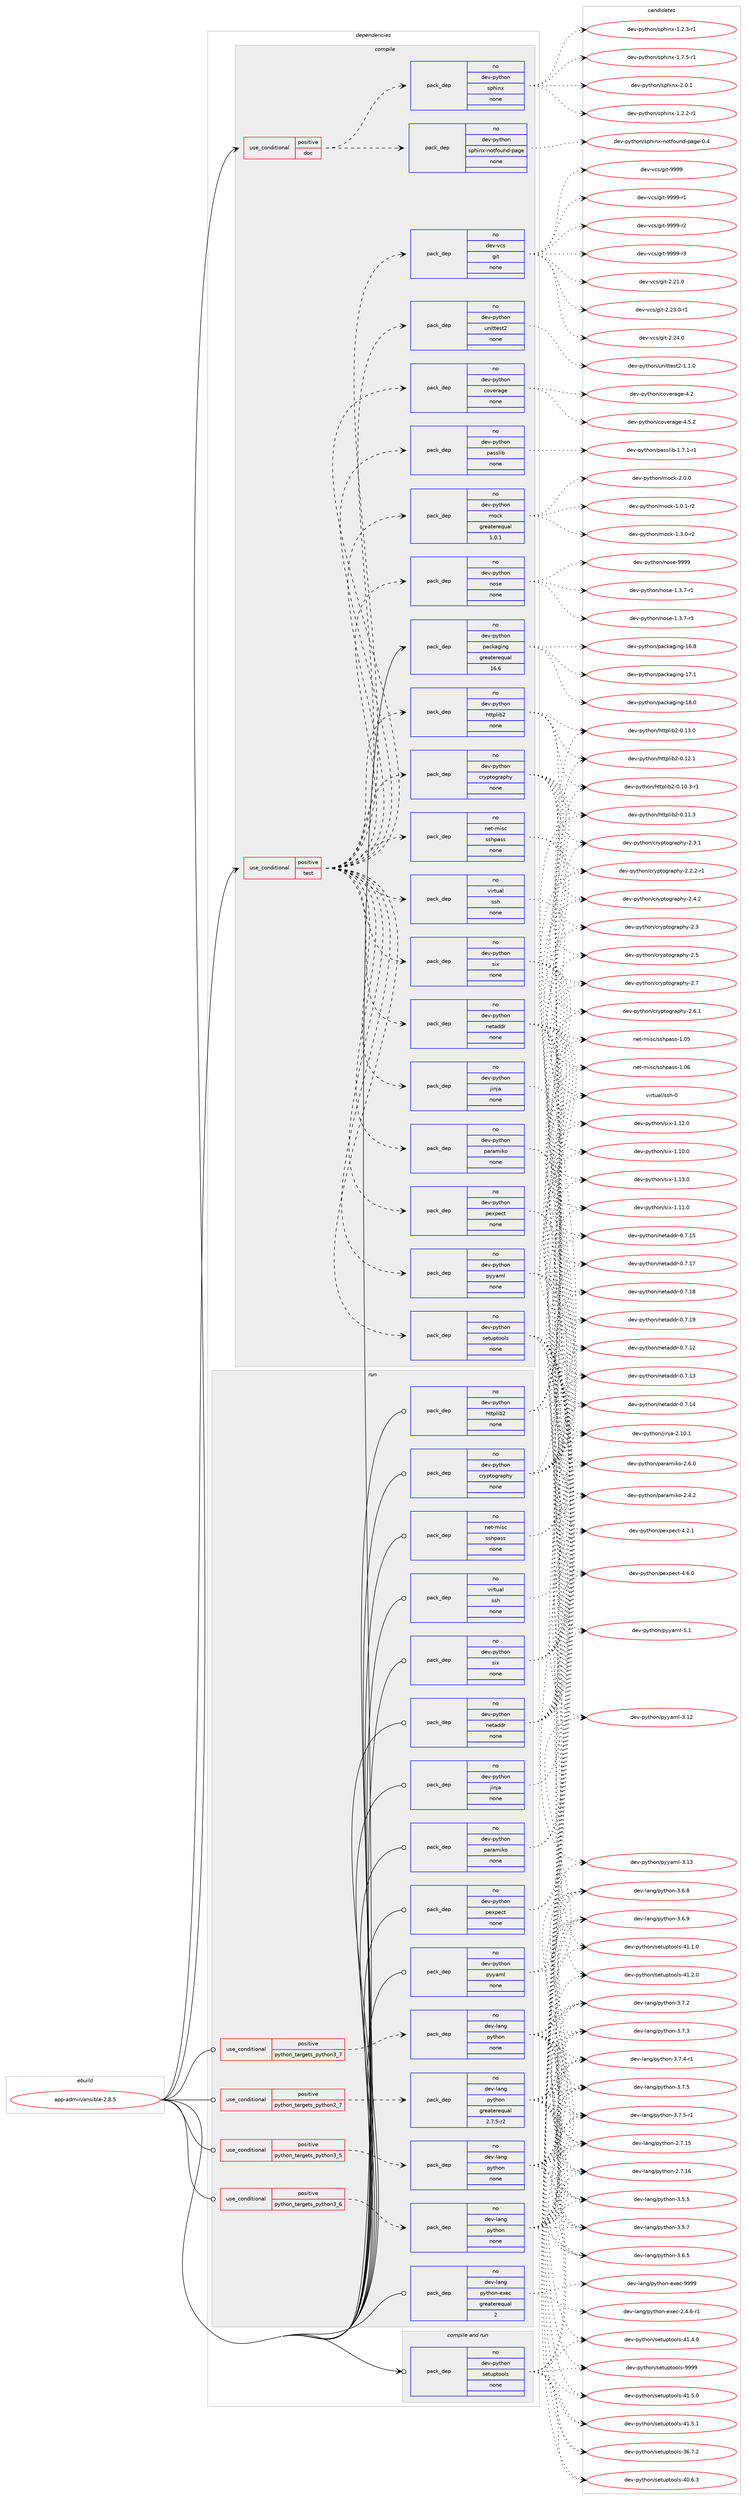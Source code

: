 digraph prolog {

# *************
# Graph options
# *************

newrank=true;
concentrate=true;
compound=true;
graph [rankdir=LR,fontname=Helvetica,fontsize=10,ranksep=1.5];#, ranksep=2.5, nodesep=0.2];
edge  [arrowhead=vee];
node  [fontname=Helvetica,fontsize=10];

# **********
# The ebuild
# **********

subgraph cluster_leftcol {
color=gray;
rank=same;
label=<<i>ebuild</i>>;
id [label="app-admin/ansible-2.8.5", color=red, width=4, href="../app-admin/ansible-2.8.5.svg"];
}

# ****************
# The dependencies
# ****************

subgraph cluster_midcol {
color=gray;
label=<<i>dependencies</i>>;
subgraph cluster_compile {
fillcolor="#eeeeee";
style=filled;
label=<<i>compile</i>>;
subgraph cond110663 {
dependency465294 [label=<<TABLE BORDER="0" CELLBORDER="1" CELLSPACING="0" CELLPADDING="4"><TR><TD ROWSPAN="3" CELLPADDING="10">use_conditional</TD></TR><TR><TD>positive</TD></TR><TR><TD>doc</TD></TR></TABLE>>, shape=none, color=red];
subgraph pack346173 {
dependency465295 [label=<<TABLE BORDER="0" CELLBORDER="1" CELLSPACING="0" CELLPADDING="4" WIDTH="220"><TR><TD ROWSPAN="6" CELLPADDING="30">pack_dep</TD></TR><TR><TD WIDTH="110">no</TD></TR><TR><TD>dev-python</TD></TR><TR><TD>sphinx</TD></TR><TR><TD>none</TD></TR><TR><TD></TD></TR></TABLE>>, shape=none, color=blue];
}
dependency465294:e -> dependency465295:w [weight=20,style="dashed",arrowhead="vee"];
subgraph pack346174 {
dependency465296 [label=<<TABLE BORDER="0" CELLBORDER="1" CELLSPACING="0" CELLPADDING="4" WIDTH="220"><TR><TD ROWSPAN="6" CELLPADDING="30">pack_dep</TD></TR><TR><TD WIDTH="110">no</TD></TR><TR><TD>dev-python</TD></TR><TR><TD>sphinx-notfound-page</TD></TR><TR><TD>none</TD></TR><TR><TD></TD></TR></TABLE>>, shape=none, color=blue];
}
dependency465294:e -> dependency465296:w [weight=20,style="dashed",arrowhead="vee"];
}
id:e -> dependency465294:w [weight=20,style="solid",arrowhead="vee"];
subgraph cond110664 {
dependency465297 [label=<<TABLE BORDER="0" CELLBORDER="1" CELLSPACING="0" CELLPADDING="4"><TR><TD ROWSPAN="3" CELLPADDING="10">use_conditional</TD></TR><TR><TD>positive</TD></TR><TR><TD>test</TD></TR></TABLE>>, shape=none, color=red];
subgraph pack346175 {
dependency465298 [label=<<TABLE BORDER="0" CELLBORDER="1" CELLSPACING="0" CELLPADDING="4" WIDTH="220"><TR><TD ROWSPAN="6" CELLPADDING="30">pack_dep</TD></TR><TR><TD WIDTH="110">no</TD></TR><TR><TD>dev-python</TD></TR><TR><TD>paramiko</TD></TR><TR><TD>none</TD></TR><TR><TD></TD></TR></TABLE>>, shape=none, color=blue];
}
dependency465297:e -> dependency465298:w [weight=20,style="dashed",arrowhead="vee"];
subgraph pack346176 {
dependency465299 [label=<<TABLE BORDER="0" CELLBORDER="1" CELLSPACING="0" CELLPADDING="4" WIDTH="220"><TR><TD ROWSPAN="6" CELLPADDING="30">pack_dep</TD></TR><TR><TD WIDTH="110">no</TD></TR><TR><TD>dev-python</TD></TR><TR><TD>jinja</TD></TR><TR><TD>none</TD></TR><TR><TD></TD></TR></TABLE>>, shape=none, color=blue];
}
dependency465297:e -> dependency465299:w [weight=20,style="dashed",arrowhead="vee"];
subgraph pack346177 {
dependency465300 [label=<<TABLE BORDER="0" CELLBORDER="1" CELLSPACING="0" CELLPADDING="4" WIDTH="220"><TR><TD ROWSPAN="6" CELLPADDING="30">pack_dep</TD></TR><TR><TD WIDTH="110">no</TD></TR><TR><TD>dev-python</TD></TR><TR><TD>pyyaml</TD></TR><TR><TD>none</TD></TR><TR><TD></TD></TR></TABLE>>, shape=none, color=blue];
}
dependency465297:e -> dependency465300:w [weight=20,style="dashed",arrowhead="vee"];
subgraph pack346178 {
dependency465301 [label=<<TABLE BORDER="0" CELLBORDER="1" CELLSPACING="0" CELLPADDING="4" WIDTH="220"><TR><TD ROWSPAN="6" CELLPADDING="30">pack_dep</TD></TR><TR><TD WIDTH="110">no</TD></TR><TR><TD>dev-python</TD></TR><TR><TD>setuptools</TD></TR><TR><TD>none</TD></TR><TR><TD></TD></TR></TABLE>>, shape=none, color=blue];
}
dependency465297:e -> dependency465301:w [weight=20,style="dashed",arrowhead="vee"];
subgraph pack346179 {
dependency465302 [label=<<TABLE BORDER="0" CELLBORDER="1" CELLSPACING="0" CELLPADDING="4" WIDTH="220"><TR><TD ROWSPAN="6" CELLPADDING="30">pack_dep</TD></TR><TR><TD WIDTH="110">no</TD></TR><TR><TD>dev-python</TD></TR><TR><TD>cryptography</TD></TR><TR><TD>none</TD></TR><TR><TD></TD></TR></TABLE>>, shape=none, color=blue];
}
dependency465297:e -> dependency465302:w [weight=20,style="dashed",arrowhead="vee"];
subgraph pack346180 {
dependency465303 [label=<<TABLE BORDER="0" CELLBORDER="1" CELLSPACING="0" CELLPADDING="4" WIDTH="220"><TR><TD ROWSPAN="6" CELLPADDING="30">pack_dep</TD></TR><TR><TD WIDTH="110">no</TD></TR><TR><TD>dev-python</TD></TR><TR><TD>httplib2</TD></TR><TR><TD>none</TD></TR><TR><TD></TD></TR></TABLE>>, shape=none, color=blue];
}
dependency465297:e -> dependency465303:w [weight=20,style="dashed",arrowhead="vee"];
subgraph pack346181 {
dependency465304 [label=<<TABLE BORDER="0" CELLBORDER="1" CELLSPACING="0" CELLPADDING="4" WIDTH="220"><TR><TD ROWSPAN="6" CELLPADDING="30">pack_dep</TD></TR><TR><TD WIDTH="110">no</TD></TR><TR><TD>dev-python</TD></TR><TR><TD>six</TD></TR><TR><TD>none</TD></TR><TR><TD></TD></TR></TABLE>>, shape=none, color=blue];
}
dependency465297:e -> dependency465304:w [weight=20,style="dashed",arrowhead="vee"];
subgraph pack346182 {
dependency465305 [label=<<TABLE BORDER="0" CELLBORDER="1" CELLSPACING="0" CELLPADDING="4" WIDTH="220"><TR><TD ROWSPAN="6" CELLPADDING="30">pack_dep</TD></TR><TR><TD WIDTH="110">no</TD></TR><TR><TD>dev-python</TD></TR><TR><TD>netaddr</TD></TR><TR><TD>none</TD></TR><TR><TD></TD></TR></TABLE>>, shape=none, color=blue];
}
dependency465297:e -> dependency465305:w [weight=20,style="dashed",arrowhead="vee"];
subgraph pack346183 {
dependency465306 [label=<<TABLE BORDER="0" CELLBORDER="1" CELLSPACING="0" CELLPADDING="4" WIDTH="220"><TR><TD ROWSPAN="6" CELLPADDING="30">pack_dep</TD></TR><TR><TD WIDTH="110">no</TD></TR><TR><TD>dev-python</TD></TR><TR><TD>pexpect</TD></TR><TR><TD>none</TD></TR><TR><TD></TD></TR></TABLE>>, shape=none, color=blue];
}
dependency465297:e -> dependency465306:w [weight=20,style="dashed",arrowhead="vee"];
subgraph pack346184 {
dependency465307 [label=<<TABLE BORDER="0" CELLBORDER="1" CELLSPACING="0" CELLPADDING="4" WIDTH="220"><TR><TD ROWSPAN="6" CELLPADDING="30">pack_dep</TD></TR><TR><TD WIDTH="110">no</TD></TR><TR><TD>net-misc</TD></TR><TR><TD>sshpass</TD></TR><TR><TD>none</TD></TR><TR><TD></TD></TR></TABLE>>, shape=none, color=blue];
}
dependency465297:e -> dependency465307:w [weight=20,style="dashed",arrowhead="vee"];
subgraph pack346185 {
dependency465308 [label=<<TABLE BORDER="0" CELLBORDER="1" CELLSPACING="0" CELLPADDING="4" WIDTH="220"><TR><TD ROWSPAN="6" CELLPADDING="30">pack_dep</TD></TR><TR><TD WIDTH="110">no</TD></TR><TR><TD>virtual</TD></TR><TR><TD>ssh</TD></TR><TR><TD>none</TD></TR><TR><TD></TD></TR></TABLE>>, shape=none, color=blue];
}
dependency465297:e -> dependency465308:w [weight=20,style="dashed",arrowhead="vee"];
subgraph pack346186 {
dependency465309 [label=<<TABLE BORDER="0" CELLBORDER="1" CELLSPACING="0" CELLPADDING="4" WIDTH="220"><TR><TD ROWSPAN="6" CELLPADDING="30">pack_dep</TD></TR><TR><TD WIDTH="110">no</TD></TR><TR><TD>dev-python</TD></TR><TR><TD>nose</TD></TR><TR><TD>none</TD></TR><TR><TD></TD></TR></TABLE>>, shape=none, color=blue];
}
dependency465297:e -> dependency465309:w [weight=20,style="dashed",arrowhead="vee"];
subgraph pack346187 {
dependency465310 [label=<<TABLE BORDER="0" CELLBORDER="1" CELLSPACING="0" CELLPADDING="4" WIDTH="220"><TR><TD ROWSPAN="6" CELLPADDING="30">pack_dep</TD></TR><TR><TD WIDTH="110">no</TD></TR><TR><TD>dev-python</TD></TR><TR><TD>mock</TD></TR><TR><TD>greaterequal</TD></TR><TR><TD>1.0.1</TD></TR></TABLE>>, shape=none, color=blue];
}
dependency465297:e -> dependency465310:w [weight=20,style="dashed",arrowhead="vee"];
subgraph pack346188 {
dependency465311 [label=<<TABLE BORDER="0" CELLBORDER="1" CELLSPACING="0" CELLPADDING="4" WIDTH="220"><TR><TD ROWSPAN="6" CELLPADDING="30">pack_dep</TD></TR><TR><TD WIDTH="110">no</TD></TR><TR><TD>dev-python</TD></TR><TR><TD>passlib</TD></TR><TR><TD>none</TD></TR><TR><TD></TD></TR></TABLE>>, shape=none, color=blue];
}
dependency465297:e -> dependency465311:w [weight=20,style="dashed",arrowhead="vee"];
subgraph pack346189 {
dependency465312 [label=<<TABLE BORDER="0" CELLBORDER="1" CELLSPACING="0" CELLPADDING="4" WIDTH="220"><TR><TD ROWSPAN="6" CELLPADDING="30">pack_dep</TD></TR><TR><TD WIDTH="110">no</TD></TR><TR><TD>dev-python</TD></TR><TR><TD>coverage</TD></TR><TR><TD>none</TD></TR><TR><TD></TD></TR></TABLE>>, shape=none, color=blue];
}
dependency465297:e -> dependency465312:w [weight=20,style="dashed",arrowhead="vee"];
subgraph pack346190 {
dependency465313 [label=<<TABLE BORDER="0" CELLBORDER="1" CELLSPACING="0" CELLPADDING="4" WIDTH="220"><TR><TD ROWSPAN="6" CELLPADDING="30">pack_dep</TD></TR><TR><TD WIDTH="110">no</TD></TR><TR><TD>dev-python</TD></TR><TR><TD>unittest2</TD></TR><TR><TD>none</TD></TR><TR><TD></TD></TR></TABLE>>, shape=none, color=blue];
}
dependency465297:e -> dependency465313:w [weight=20,style="dashed",arrowhead="vee"];
subgraph pack346191 {
dependency465314 [label=<<TABLE BORDER="0" CELLBORDER="1" CELLSPACING="0" CELLPADDING="4" WIDTH="220"><TR><TD ROWSPAN="6" CELLPADDING="30">pack_dep</TD></TR><TR><TD WIDTH="110">no</TD></TR><TR><TD>dev-vcs</TD></TR><TR><TD>git</TD></TR><TR><TD>none</TD></TR><TR><TD></TD></TR></TABLE>>, shape=none, color=blue];
}
dependency465297:e -> dependency465314:w [weight=20,style="dashed",arrowhead="vee"];
}
id:e -> dependency465297:w [weight=20,style="solid",arrowhead="vee"];
subgraph pack346192 {
dependency465315 [label=<<TABLE BORDER="0" CELLBORDER="1" CELLSPACING="0" CELLPADDING="4" WIDTH="220"><TR><TD ROWSPAN="6" CELLPADDING="30">pack_dep</TD></TR><TR><TD WIDTH="110">no</TD></TR><TR><TD>dev-python</TD></TR><TR><TD>packaging</TD></TR><TR><TD>greaterequal</TD></TR><TR><TD>16.6</TD></TR></TABLE>>, shape=none, color=blue];
}
id:e -> dependency465315:w [weight=20,style="solid",arrowhead="vee"];
}
subgraph cluster_compileandrun {
fillcolor="#eeeeee";
style=filled;
label=<<i>compile and run</i>>;
subgraph pack346193 {
dependency465316 [label=<<TABLE BORDER="0" CELLBORDER="1" CELLSPACING="0" CELLPADDING="4" WIDTH="220"><TR><TD ROWSPAN="6" CELLPADDING="30">pack_dep</TD></TR><TR><TD WIDTH="110">no</TD></TR><TR><TD>dev-python</TD></TR><TR><TD>setuptools</TD></TR><TR><TD>none</TD></TR><TR><TD></TD></TR></TABLE>>, shape=none, color=blue];
}
id:e -> dependency465316:w [weight=20,style="solid",arrowhead="odotvee"];
}
subgraph cluster_run {
fillcolor="#eeeeee";
style=filled;
label=<<i>run</i>>;
subgraph cond110665 {
dependency465317 [label=<<TABLE BORDER="0" CELLBORDER="1" CELLSPACING="0" CELLPADDING="4"><TR><TD ROWSPAN="3" CELLPADDING="10">use_conditional</TD></TR><TR><TD>positive</TD></TR><TR><TD>python_targets_python2_7</TD></TR></TABLE>>, shape=none, color=red];
subgraph pack346194 {
dependency465318 [label=<<TABLE BORDER="0" CELLBORDER="1" CELLSPACING="0" CELLPADDING="4" WIDTH="220"><TR><TD ROWSPAN="6" CELLPADDING="30">pack_dep</TD></TR><TR><TD WIDTH="110">no</TD></TR><TR><TD>dev-lang</TD></TR><TR><TD>python</TD></TR><TR><TD>greaterequal</TD></TR><TR><TD>2.7.5-r2</TD></TR></TABLE>>, shape=none, color=blue];
}
dependency465317:e -> dependency465318:w [weight=20,style="dashed",arrowhead="vee"];
}
id:e -> dependency465317:w [weight=20,style="solid",arrowhead="odot"];
subgraph cond110666 {
dependency465319 [label=<<TABLE BORDER="0" CELLBORDER="1" CELLSPACING="0" CELLPADDING="4"><TR><TD ROWSPAN="3" CELLPADDING="10">use_conditional</TD></TR><TR><TD>positive</TD></TR><TR><TD>python_targets_python3_5</TD></TR></TABLE>>, shape=none, color=red];
subgraph pack346195 {
dependency465320 [label=<<TABLE BORDER="0" CELLBORDER="1" CELLSPACING="0" CELLPADDING="4" WIDTH="220"><TR><TD ROWSPAN="6" CELLPADDING="30">pack_dep</TD></TR><TR><TD WIDTH="110">no</TD></TR><TR><TD>dev-lang</TD></TR><TR><TD>python</TD></TR><TR><TD>none</TD></TR><TR><TD></TD></TR></TABLE>>, shape=none, color=blue];
}
dependency465319:e -> dependency465320:w [weight=20,style="dashed",arrowhead="vee"];
}
id:e -> dependency465319:w [weight=20,style="solid",arrowhead="odot"];
subgraph cond110667 {
dependency465321 [label=<<TABLE BORDER="0" CELLBORDER="1" CELLSPACING="0" CELLPADDING="4"><TR><TD ROWSPAN="3" CELLPADDING="10">use_conditional</TD></TR><TR><TD>positive</TD></TR><TR><TD>python_targets_python3_6</TD></TR></TABLE>>, shape=none, color=red];
subgraph pack346196 {
dependency465322 [label=<<TABLE BORDER="0" CELLBORDER="1" CELLSPACING="0" CELLPADDING="4" WIDTH="220"><TR><TD ROWSPAN="6" CELLPADDING="30">pack_dep</TD></TR><TR><TD WIDTH="110">no</TD></TR><TR><TD>dev-lang</TD></TR><TR><TD>python</TD></TR><TR><TD>none</TD></TR><TR><TD></TD></TR></TABLE>>, shape=none, color=blue];
}
dependency465321:e -> dependency465322:w [weight=20,style="dashed",arrowhead="vee"];
}
id:e -> dependency465321:w [weight=20,style="solid",arrowhead="odot"];
subgraph cond110668 {
dependency465323 [label=<<TABLE BORDER="0" CELLBORDER="1" CELLSPACING="0" CELLPADDING="4"><TR><TD ROWSPAN="3" CELLPADDING="10">use_conditional</TD></TR><TR><TD>positive</TD></TR><TR><TD>python_targets_python3_7</TD></TR></TABLE>>, shape=none, color=red];
subgraph pack346197 {
dependency465324 [label=<<TABLE BORDER="0" CELLBORDER="1" CELLSPACING="0" CELLPADDING="4" WIDTH="220"><TR><TD ROWSPAN="6" CELLPADDING="30">pack_dep</TD></TR><TR><TD WIDTH="110">no</TD></TR><TR><TD>dev-lang</TD></TR><TR><TD>python</TD></TR><TR><TD>none</TD></TR><TR><TD></TD></TR></TABLE>>, shape=none, color=blue];
}
dependency465323:e -> dependency465324:w [weight=20,style="dashed",arrowhead="vee"];
}
id:e -> dependency465323:w [weight=20,style="solid",arrowhead="odot"];
subgraph pack346198 {
dependency465325 [label=<<TABLE BORDER="0" CELLBORDER="1" CELLSPACING="0" CELLPADDING="4" WIDTH="220"><TR><TD ROWSPAN="6" CELLPADDING="30">pack_dep</TD></TR><TR><TD WIDTH="110">no</TD></TR><TR><TD>dev-lang</TD></TR><TR><TD>python-exec</TD></TR><TR><TD>greaterequal</TD></TR><TR><TD>2</TD></TR></TABLE>>, shape=none, color=blue];
}
id:e -> dependency465325:w [weight=20,style="solid",arrowhead="odot"];
subgraph pack346199 {
dependency465326 [label=<<TABLE BORDER="0" CELLBORDER="1" CELLSPACING="0" CELLPADDING="4" WIDTH="220"><TR><TD ROWSPAN="6" CELLPADDING="30">pack_dep</TD></TR><TR><TD WIDTH="110">no</TD></TR><TR><TD>dev-python</TD></TR><TR><TD>cryptography</TD></TR><TR><TD>none</TD></TR><TR><TD></TD></TR></TABLE>>, shape=none, color=blue];
}
id:e -> dependency465326:w [weight=20,style="solid",arrowhead="odot"];
subgraph pack346200 {
dependency465327 [label=<<TABLE BORDER="0" CELLBORDER="1" CELLSPACING="0" CELLPADDING="4" WIDTH="220"><TR><TD ROWSPAN="6" CELLPADDING="30">pack_dep</TD></TR><TR><TD WIDTH="110">no</TD></TR><TR><TD>dev-python</TD></TR><TR><TD>httplib2</TD></TR><TR><TD>none</TD></TR><TR><TD></TD></TR></TABLE>>, shape=none, color=blue];
}
id:e -> dependency465327:w [weight=20,style="solid",arrowhead="odot"];
subgraph pack346201 {
dependency465328 [label=<<TABLE BORDER="0" CELLBORDER="1" CELLSPACING="0" CELLPADDING="4" WIDTH="220"><TR><TD ROWSPAN="6" CELLPADDING="30">pack_dep</TD></TR><TR><TD WIDTH="110">no</TD></TR><TR><TD>dev-python</TD></TR><TR><TD>jinja</TD></TR><TR><TD>none</TD></TR><TR><TD></TD></TR></TABLE>>, shape=none, color=blue];
}
id:e -> dependency465328:w [weight=20,style="solid",arrowhead="odot"];
subgraph pack346202 {
dependency465329 [label=<<TABLE BORDER="0" CELLBORDER="1" CELLSPACING="0" CELLPADDING="4" WIDTH="220"><TR><TD ROWSPAN="6" CELLPADDING="30">pack_dep</TD></TR><TR><TD WIDTH="110">no</TD></TR><TR><TD>dev-python</TD></TR><TR><TD>netaddr</TD></TR><TR><TD>none</TD></TR><TR><TD></TD></TR></TABLE>>, shape=none, color=blue];
}
id:e -> dependency465329:w [weight=20,style="solid",arrowhead="odot"];
subgraph pack346203 {
dependency465330 [label=<<TABLE BORDER="0" CELLBORDER="1" CELLSPACING="0" CELLPADDING="4" WIDTH="220"><TR><TD ROWSPAN="6" CELLPADDING="30">pack_dep</TD></TR><TR><TD WIDTH="110">no</TD></TR><TR><TD>dev-python</TD></TR><TR><TD>paramiko</TD></TR><TR><TD>none</TD></TR><TR><TD></TD></TR></TABLE>>, shape=none, color=blue];
}
id:e -> dependency465330:w [weight=20,style="solid",arrowhead="odot"];
subgraph pack346204 {
dependency465331 [label=<<TABLE BORDER="0" CELLBORDER="1" CELLSPACING="0" CELLPADDING="4" WIDTH="220"><TR><TD ROWSPAN="6" CELLPADDING="30">pack_dep</TD></TR><TR><TD WIDTH="110">no</TD></TR><TR><TD>dev-python</TD></TR><TR><TD>pexpect</TD></TR><TR><TD>none</TD></TR><TR><TD></TD></TR></TABLE>>, shape=none, color=blue];
}
id:e -> dependency465331:w [weight=20,style="solid",arrowhead="odot"];
subgraph pack346205 {
dependency465332 [label=<<TABLE BORDER="0" CELLBORDER="1" CELLSPACING="0" CELLPADDING="4" WIDTH="220"><TR><TD ROWSPAN="6" CELLPADDING="30">pack_dep</TD></TR><TR><TD WIDTH="110">no</TD></TR><TR><TD>dev-python</TD></TR><TR><TD>pyyaml</TD></TR><TR><TD>none</TD></TR><TR><TD></TD></TR></TABLE>>, shape=none, color=blue];
}
id:e -> dependency465332:w [weight=20,style="solid",arrowhead="odot"];
subgraph pack346206 {
dependency465333 [label=<<TABLE BORDER="0" CELLBORDER="1" CELLSPACING="0" CELLPADDING="4" WIDTH="220"><TR><TD ROWSPAN="6" CELLPADDING="30">pack_dep</TD></TR><TR><TD WIDTH="110">no</TD></TR><TR><TD>dev-python</TD></TR><TR><TD>six</TD></TR><TR><TD>none</TD></TR><TR><TD></TD></TR></TABLE>>, shape=none, color=blue];
}
id:e -> dependency465333:w [weight=20,style="solid",arrowhead="odot"];
subgraph pack346207 {
dependency465334 [label=<<TABLE BORDER="0" CELLBORDER="1" CELLSPACING="0" CELLPADDING="4" WIDTH="220"><TR><TD ROWSPAN="6" CELLPADDING="30">pack_dep</TD></TR><TR><TD WIDTH="110">no</TD></TR><TR><TD>net-misc</TD></TR><TR><TD>sshpass</TD></TR><TR><TD>none</TD></TR><TR><TD></TD></TR></TABLE>>, shape=none, color=blue];
}
id:e -> dependency465334:w [weight=20,style="solid",arrowhead="odot"];
subgraph pack346208 {
dependency465335 [label=<<TABLE BORDER="0" CELLBORDER="1" CELLSPACING="0" CELLPADDING="4" WIDTH="220"><TR><TD ROWSPAN="6" CELLPADDING="30">pack_dep</TD></TR><TR><TD WIDTH="110">no</TD></TR><TR><TD>virtual</TD></TR><TR><TD>ssh</TD></TR><TR><TD>none</TD></TR><TR><TD></TD></TR></TABLE>>, shape=none, color=blue];
}
id:e -> dependency465335:w [weight=20,style="solid",arrowhead="odot"];
}
}

# **************
# The candidates
# **************

subgraph cluster_choices {
rank=same;
color=gray;
label=<<i>candidates</i>>;

subgraph choice346173 {
color=black;
nodesep=1;
choice10010111845112121116104111110471151121041051101204549465046504511449 [label="dev-python/sphinx-1.2.2-r1", color=red, width=4,href="../dev-python/sphinx-1.2.2-r1.svg"];
choice10010111845112121116104111110471151121041051101204549465046514511449 [label="dev-python/sphinx-1.2.3-r1", color=red, width=4,href="../dev-python/sphinx-1.2.3-r1.svg"];
choice10010111845112121116104111110471151121041051101204549465546534511449 [label="dev-python/sphinx-1.7.5-r1", color=red, width=4,href="../dev-python/sphinx-1.7.5-r1.svg"];
choice1001011184511212111610411111047115112104105110120455046484649 [label="dev-python/sphinx-2.0.1", color=red, width=4,href="../dev-python/sphinx-2.0.1.svg"];
dependency465295:e -> choice10010111845112121116104111110471151121041051101204549465046504511449:w [style=dotted,weight="100"];
dependency465295:e -> choice10010111845112121116104111110471151121041051101204549465046514511449:w [style=dotted,weight="100"];
dependency465295:e -> choice10010111845112121116104111110471151121041051101204549465546534511449:w [style=dotted,weight="100"];
dependency465295:e -> choice1001011184511212111610411111047115112104105110120455046484649:w [style=dotted,weight="100"];
}
subgraph choice346174 {
color=black;
nodesep=1;
choice100101118451121211161041111104711511210410511012045110111116102111117110100451129710310145484652 [label="dev-python/sphinx-notfound-page-0.4", color=red, width=4,href="../dev-python/sphinx-notfound-page-0.4.svg"];
dependency465296:e -> choice100101118451121211161041111104711511210410511012045110111116102111117110100451129710310145484652:w [style=dotted,weight="100"];
}
subgraph choice346175 {
color=black;
nodesep=1;
choice10010111845112121116104111110471129711497109105107111455046524650 [label="dev-python/paramiko-2.4.2", color=red, width=4,href="../dev-python/paramiko-2.4.2.svg"];
choice10010111845112121116104111110471129711497109105107111455046544648 [label="dev-python/paramiko-2.6.0", color=red, width=4,href="../dev-python/paramiko-2.6.0.svg"];
dependency465298:e -> choice10010111845112121116104111110471129711497109105107111455046524650:w [style=dotted,weight="100"];
dependency465298:e -> choice10010111845112121116104111110471129711497109105107111455046544648:w [style=dotted,weight="100"];
}
subgraph choice346176 {
color=black;
nodesep=1;
choice10010111845112121116104111110471061051101069745504649484649 [label="dev-python/jinja-2.10.1", color=red, width=4,href="../dev-python/jinja-2.10.1.svg"];
dependency465299:e -> choice10010111845112121116104111110471061051101069745504649484649:w [style=dotted,weight="100"];
}
subgraph choice346177 {
color=black;
nodesep=1;
choice1001011184511212111610411111047112121121971091084551464950 [label="dev-python/pyyaml-3.12", color=red, width=4,href="../dev-python/pyyaml-3.12.svg"];
choice1001011184511212111610411111047112121121971091084551464951 [label="dev-python/pyyaml-3.13", color=red, width=4,href="../dev-python/pyyaml-3.13.svg"];
choice10010111845112121116104111110471121211219710910845534649 [label="dev-python/pyyaml-5.1", color=red, width=4,href="../dev-python/pyyaml-5.1.svg"];
dependency465300:e -> choice1001011184511212111610411111047112121121971091084551464950:w [style=dotted,weight="100"];
dependency465300:e -> choice1001011184511212111610411111047112121121971091084551464951:w [style=dotted,weight="100"];
dependency465300:e -> choice10010111845112121116104111110471121211219710910845534649:w [style=dotted,weight="100"];
}
subgraph choice346178 {
color=black;
nodesep=1;
choice100101118451121211161041111104711510111611711211611111110811545515446554650 [label="dev-python/setuptools-36.7.2", color=red, width=4,href="../dev-python/setuptools-36.7.2.svg"];
choice100101118451121211161041111104711510111611711211611111110811545524846544651 [label="dev-python/setuptools-40.6.3", color=red, width=4,href="../dev-python/setuptools-40.6.3.svg"];
choice100101118451121211161041111104711510111611711211611111110811545524946494648 [label="dev-python/setuptools-41.1.0", color=red, width=4,href="../dev-python/setuptools-41.1.0.svg"];
choice100101118451121211161041111104711510111611711211611111110811545524946504648 [label="dev-python/setuptools-41.2.0", color=red, width=4,href="../dev-python/setuptools-41.2.0.svg"];
choice100101118451121211161041111104711510111611711211611111110811545524946524648 [label="dev-python/setuptools-41.4.0", color=red, width=4,href="../dev-python/setuptools-41.4.0.svg"];
choice100101118451121211161041111104711510111611711211611111110811545524946534648 [label="dev-python/setuptools-41.5.0", color=red, width=4,href="../dev-python/setuptools-41.5.0.svg"];
choice100101118451121211161041111104711510111611711211611111110811545524946534649 [label="dev-python/setuptools-41.5.1", color=red, width=4,href="../dev-python/setuptools-41.5.1.svg"];
choice10010111845112121116104111110471151011161171121161111111081154557575757 [label="dev-python/setuptools-9999", color=red, width=4,href="../dev-python/setuptools-9999.svg"];
dependency465301:e -> choice100101118451121211161041111104711510111611711211611111110811545515446554650:w [style=dotted,weight="100"];
dependency465301:e -> choice100101118451121211161041111104711510111611711211611111110811545524846544651:w [style=dotted,weight="100"];
dependency465301:e -> choice100101118451121211161041111104711510111611711211611111110811545524946494648:w [style=dotted,weight="100"];
dependency465301:e -> choice100101118451121211161041111104711510111611711211611111110811545524946504648:w [style=dotted,weight="100"];
dependency465301:e -> choice100101118451121211161041111104711510111611711211611111110811545524946524648:w [style=dotted,weight="100"];
dependency465301:e -> choice100101118451121211161041111104711510111611711211611111110811545524946534648:w [style=dotted,weight="100"];
dependency465301:e -> choice100101118451121211161041111104711510111611711211611111110811545524946534649:w [style=dotted,weight="100"];
dependency465301:e -> choice10010111845112121116104111110471151011161171121161111111081154557575757:w [style=dotted,weight="100"];
}
subgraph choice346179 {
color=black;
nodesep=1;
choice100101118451121211161041111104799114121112116111103114971121041214550465046504511449 [label="dev-python/cryptography-2.2.2-r1", color=red, width=4,href="../dev-python/cryptography-2.2.2-r1.svg"];
choice1001011184511212111610411111047991141211121161111031149711210412145504651 [label="dev-python/cryptography-2.3", color=red, width=4,href="../dev-python/cryptography-2.3.svg"];
choice10010111845112121116104111110479911412111211611110311497112104121455046514649 [label="dev-python/cryptography-2.3.1", color=red, width=4,href="../dev-python/cryptography-2.3.1.svg"];
choice10010111845112121116104111110479911412111211611110311497112104121455046524650 [label="dev-python/cryptography-2.4.2", color=red, width=4,href="../dev-python/cryptography-2.4.2.svg"];
choice1001011184511212111610411111047991141211121161111031149711210412145504653 [label="dev-python/cryptography-2.5", color=red, width=4,href="../dev-python/cryptography-2.5.svg"];
choice10010111845112121116104111110479911412111211611110311497112104121455046544649 [label="dev-python/cryptography-2.6.1", color=red, width=4,href="../dev-python/cryptography-2.6.1.svg"];
choice1001011184511212111610411111047991141211121161111031149711210412145504655 [label="dev-python/cryptography-2.7", color=red, width=4,href="../dev-python/cryptography-2.7.svg"];
dependency465302:e -> choice100101118451121211161041111104799114121112116111103114971121041214550465046504511449:w [style=dotted,weight="100"];
dependency465302:e -> choice1001011184511212111610411111047991141211121161111031149711210412145504651:w [style=dotted,weight="100"];
dependency465302:e -> choice10010111845112121116104111110479911412111211611110311497112104121455046514649:w [style=dotted,weight="100"];
dependency465302:e -> choice10010111845112121116104111110479911412111211611110311497112104121455046524650:w [style=dotted,weight="100"];
dependency465302:e -> choice1001011184511212111610411111047991141211121161111031149711210412145504653:w [style=dotted,weight="100"];
dependency465302:e -> choice10010111845112121116104111110479911412111211611110311497112104121455046544649:w [style=dotted,weight="100"];
dependency465302:e -> choice1001011184511212111610411111047991141211121161111031149711210412145504655:w [style=dotted,weight="100"];
}
subgraph choice346180 {
color=black;
nodesep=1;
choice10010111845112121116104111110471041161161121081059850454846494846514511449 [label="dev-python/httplib2-0.10.3-r1", color=red, width=4,href="../dev-python/httplib2-0.10.3-r1.svg"];
choice1001011184511212111610411111047104116116112108105985045484649494651 [label="dev-python/httplib2-0.11.3", color=red, width=4,href="../dev-python/httplib2-0.11.3.svg"];
choice1001011184511212111610411111047104116116112108105985045484649504649 [label="dev-python/httplib2-0.12.1", color=red, width=4,href="../dev-python/httplib2-0.12.1.svg"];
choice1001011184511212111610411111047104116116112108105985045484649514648 [label="dev-python/httplib2-0.13.0", color=red, width=4,href="../dev-python/httplib2-0.13.0.svg"];
dependency465303:e -> choice10010111845112121116104111110471041161161121081059850454846494846514511449:w [style=dotted,weight="100"];
dependency465303:e -> choice1001011184511212111610411111047104116116112108105985045484649494651:w [style=dotted,weight="100"];
dependency465303:e -> choice1001011184511212111610411111047104116116112108105985045484649504649:w [style=dotted,weight="100"];
dependency465303:e -> choice1001011184511212111610411111047104116116112108105985045484649514648:w [style=dotted,weight="100"];
}
subgraph choice346181 {
color=black;
nodesep=1;
choice100101118451121211161041111104711510512045494649484648 [label="dev-python/six-1.10.0", color=red, width=4,href="../dev-python/six-1.10.0.svg"];
choice100101118451121211161041111104711510512045494649494648 [label="dev-python/six-1.11.0", color=red, width=4,href="../dev-python/six-1.11.0.svg"];
choice100101118451121211161041111104711510512045494649504648 [label="dev-python/six-1.12.0", color=red, width=4,href="../dev-python/six-1.12.0.svg"];
choice100101118451121211161041111104711510512045494649514648 [label="dev-python/six-1.13.0", color=red, width=4,href="../dev-python/six-1.13.0.svg"];
dependency465304:e -> choice100101118451121211161041111104711510512045494649484648:w [style=dotted,weight="100"];
dependency465304:e -> choice100101118451121211161041111104711510512045494649494648:w [style=dotted,weight="100"];
dependency465304:e -> choice100101118451121211161041111104711510512045494649504648:w [style=dotted,weight="100"];
dependency465304:e -> choice100101118451121211161041111104711510512045494649514648:w [style=dotted,weight="100"];
}
subgraph choice346182 {
color=black;
nodesep=1;
choice10010111845112121116104111110471101011169710010011445484655464950 [label="dev-python/netaddr-0.7.12", color=red, width=4,href="../dev-python/netaddr-0.7.12.svg"];
choice10010111845112121116104111110471101011169710010011445484655464951 [label="dev-python/netaddr-0.7.13", color=red, width=4,href="../dev-python/netaddr-0.7.13.svg"];
choice10010111845112121116104111110471101011169710010011445484655464952 [label="dev-python/netaddr-0.7.14", color=red, width=4,href="../dev-python/netaddr-0.7.14.svg"];
choice10010111845112121116104111110471101011169710010011445484655464953 [label="dev-python/netaddr-0.7.15", color=red, width=4,href="../dev-python/netaddr-0.7.15.svg"];
choice10010111845112121116104111110471101011169710010011445484655464955 [label="dev-python/netaddr-0.7.17", color=red, width=4,href="../dev-python/netaddr-0.7.17.svg"];
choice10010111845112121116104111110471101011169710010011445484655464956 [label="dev-python/netaddr-0.7.18", color=red, width=4,href="../dev-python/netaddr-0.7.18.svg"];
choice10010111845112121116104111110471101011169710010011445484655464957 [label="dev-python/netaddr-0.7.19", color=red, width=4,href="../dev-python/netaddr-0.7.19.svg"];
dependency465305:e -> choice10010111845112121116104111110471101011169710010011445484655464950:w [style=dotted,weight="100"];
dependency465305:e -> choice10010111845112121116104111110471101011169710010011445484655464951:w [style=dotted,weight="100"];
dependency465305:e -> choice10010111845112121116104111110471101011169710010011445484655464952:w [style=dotted,weight="100"];
dependency465305:e -> choice10010111845112121116104111110471101011169710010011445484655464953:w [style=dotted,weight="100"];
dependency465305:e -> choice10010111845112121116104111110471101011169710010011445484655464955:w [style=dotted,weight="100"];
dependency465305:e -> choice10010111845112121116104111110471101011169710010011445484655464956:w [style=dotted,weight="100"];
dependency465305:e -> choice10010111845112121116104111110471101011169710010011445484655464957:w [style=dotted,weight="100"];
}
subgraph choice346183 {
color=black;
nodesep=1;
choice100101118451121211161041111104711210112011210199116455246504649 [label="dev-python/pexpect-4.2.1", color=red, width=4,href="../dev-python/pexpect-4.2.1.svg"];
choice100101118451121211161041111104711210112011210199116455246544648 [label="dev-python/pexpect-4.6.0", color=red, width=4,href="../dev-python/pexpect-4.6.0.svg"];
dependency465306:e -> choice100101118451121211161041111104711210112011210199116455246504649:w [style=dotted,weight="100"];
dependency465306:e -> choice100101118451121211161041111104711210112011210199116455246544648:w [style=dotted,weight="100"];
}
subgraph choice346184 {
color=black;
nodesep=1;
choice110101116451091051159947115115104112971151154549464853 [label="net-misc/sshpass-1.05", color=red, width=4,href="../net-misc/sshpass-1.05.svg"];
choice110101116451091051159947115115104112971151154549464854 [label="net-misc/sshpass-1.06", color=red, width=4,href="../net-misc/sshpass-1.06.svg"];
dependency465307:e -> choice110101116451091051159947115115104112971151154549464853:w [style=dotted,weight="100"];
dependency465307:e -> choice110101116451091051159947115115104112971151154549464854:w [style=dotted,weight="100"];
}
subgraph choice346185 {
color=black;
nodesep=1;
choice11810511411611797108471151151044548 [label="virtual/ssh-0", color=red, width=4,href="../virtual/ssh-0.svg"];
dependency465308:e -> choice11810511411611797108471151151044548:w [style=dotted,weight="100"];
}
subgraph choice346186 {
color=black;
nodesep=1;
choice10010111845112121116104111110471101111151014549465146554511449 [label="dev-python/nose-1.3.7-r1", color=red, width=4,href="../dev-python/nose-1.3.7-r1.svg"];
choice10010111845112121116104111110471101111151014549465146554511451 [label="dev-python/nose-1.3.7-r3", color=red, width=4,href="../dev-python/nose-1.3.7-r3.svg"];
choice10010111845112121116104111110471101111151014557575757 [label="dev-python/nose-9999", color=red, width=4,href="../dev-python/nose-9999.svg"];
dependency465309:e -> choice10010111845112121116104111110471101111151014549465146554511449:w [style=dotted,weight="100"];
dependency465309:e -> choice10010111845112121116104111110471101111151014549465146554511451:w [style=dotted,weight="100"];
dependency465309:e -> choice10010111845112121116104111110471101111151014557575757:w [style=dotted,weight="100"];
}
subgraph choice346187 {
color=black;
nodesep=1;
choice1001011184511212111610411111047109111991074549464846494511450 [label="dev-python/mock-1.0.1-r2", color=red, width=4,href="../dev-python/mock-1.0.1-r2.svg"];
choice1001011184511212111610411111047109111991074549465146484511450 [label="dev-python/mock-1.3.0-r2", color=red, width=4,href="../dev-python/mock-1.3.0-r2.svg"];
choice100101118451121211161041111104710911199107455046484648 [label="dev-python/mock-2.0.0", color=red, width=4,href="../dev-python/mock-2.0.0.svg"];
dependency465310:e -> choice1001011184511212111610411111047109111991074549464846494511450:w [style=dotted,weight="100"];
dependency465310:e -> choice1001011184511212111610411111047109111991074549465146484511450:w [style=dotted,weight="100"];
dependency465310:e -> choice100101118451121211161041111104710911199107455046484648:w [style=dotted,weight="100"];
}
subgraph choice346188 {
color=black;
nodesep=1;
choice100101118451121211161041111104711297115115108105984549465546494511449 [label="dev-python/passlib-1.7.1-r1", color=red, width=4,href="../dev-python/passlib-1.7.1-r1.svg"];
dependency465311:e -> choice100101118451121211161041111104711297115115108105984549465546494511449:w [style=dotted,weight="100"];
}
subgraph choice346189 {
color=black;
nodesep=1;
choice1001011184511212111610411111047991111181011149710310145524650 [label="dev-python/coverage-4.2", color=red, width=4,href="../dev-python/coverage-4.2.svg"];
choice10010111845112121116104111110479911111810111497103101455246534650 [label="dev-python/coverage-4.5.2", color=red, width=4,href="../dev-python/coverage-4.5.2.svg"];
dependency465312:e -> choice1001011184511212111610411111047991111181011149710310145524650:w [style=dotted,weight="100"];
dependency465312:e -> choice10010111845112121116104111110479911111810111497103101455246534650:w [style=dotted,weight="100"];
}
subgraph choice346190 {
color=black;
nodesep=1;
choice100101118451121211161041111104711711010511611610111511650454946494648 [label="dev-python/unittest2-1.1.0", color=red, width=4,href="../dev-python/unittest2-1.1.0.svg"];
dependency465313:e -> choice100101118451121211161041111104711711010511611610111511650454946494648:w [style=dotted,weight="100"];
}
subgraph choice346191 {
color=black;
nodesep=1;
choice10010111845118991154710310511645504650494648 [label="dev-vcs/git-2.21.0", color=red, width=4,href="../dev-vcs/git-2.21.0.svg"];
choice100101118451189911547103105116455046505146484511449 [label="dev-vcs/git-2.23.0-r1", color=red, width=4,href="../dev-vcs/git-2.23.0-r1.svg"];
choice10010111845118991154710310511645504650524648 [label="dev-vcs/git-2.24.0", color=red, width=4,href="../dev-vcs/git-2.24.0.svg"];
choice1001011184511899115471031051164557575757 [label="dev-vcs/git-9999", color=red, width=4,href="../dev-vcs/git-9999.svg"];
choice10010111845118991154710310511645575757574511449 [label="dev-vcs/git-9999-r1", color=red, width=4,href="../dev-vcs/git-9999-r1.svg"];
choice10010111845118991154710310511645575757574511450 [label="dev-vcs/git-9999-r2", color=red, width=4,href="../dev-vcs/git-9999-r2.svg"];
choice10010111845118991154710310511645575757574511451 [label="dev-vcs/git-9999-r3", color=red, width=4,href="../dev-vcs/git-9999-r3.svg"];
dependency465314:e -> choice10010111845118991154710310511645504650494648:w [style=dotted,weight="100"];
dependency465314:e -> choice100101118451189911547103105116455046505146484511449:w [style=dotted,weight="100"];
dependency465314:e -> choice10010111845118991154710310511645504650524648:w [style=dotted,weight="100"];
dependency465314:e -> choice1001011184511899115471031051164557575757:w [style=dotted,weight="100"];
dependency465314:e -> choice10010111845118991154710310511645575757574511449:w [style=dotted,weight="100"];
dependency465314:e -> choice10010111845118991154710310511645575757574511450:w [style=dotted,weight="100"];
dependency465314:e -> choice10010111845118991154710310511645575757574511451:w [style=dotted,weight="100"];
}
subgraph choice346192 {
color=black;
nodesep=1;
choice10010111845112121116104111110471129799107971031051101034549544656 [label="dev-python/packaging-16.8", color=red, width=4,href="../dev-python/packaging-16.8.svg"];
choice10010111845112121116104111110471129799107971031051101034549554649 [label="dev-python/packaging-17.1", color=red, width=4,href="../dev-python/packaging-17.1.svg"];
choice10010111845112121116104111110471129799107971031051101034549564648 [label="dev-python/packaging-18.0", color=red, width=4,href="../dev-python/packaging-18.0.svg"];
dependency465315:e -> choice10010111845112121116104111110471129799107971031051101034549544656:w [style=dotted,weight="100"];
dependency465315:e -> choice10010111845112121116104111110471129799107971031051101034549554649:w [style=dotted,weight="100"];
dependency465315:e -> choice10010111845112121116104111110471129799107971031051101034549564648:w [style=dotted,weight="100"];
}
subgraph choice346193 {
color=black;
nodesep=1;
choice100101118451121211161041111104711510111611711211611111110811545515446554650 [label="dev-python/setuptools-36.7.2", color=red, width=4,href="../dev-python/setuptools-36.7.2.svg"];
choice100101118451121211161041111104711510111611711211611111110811545524846544651 [label="dev-python/setuptools-40.6.3", color=red, width=4,href="../dev-python/setuptools-40.6.3.svg"];
choice100101118451121211161041111104711510111611711211611111110811545524946494648 [label="dev-python/setuptools-41.1.0", color=red, width=4,href="../dev-python/setuptools-41.1.0.svg"];
choice100101118451121211161041111104711510111611711211611111110811545524946504648 [label="dev-python/setuptools-41.2.0", color=red, width=4,href="../dev-python/setuptools-41.2.0.svg"];
choice100101118451121211161041111104711510111611711211611111110811545524946524648 [label="dev-python/setuptools-41.4.0", color=red, width=4,href="../dev-python/setuptools-41.4.0.svg"];
choice100101118451121211161041111104711510111611711211611111110811545524946534648 [label="dev-python/setuptools-41.5.0", color=red, width=4,href="../dev-python/setuptools-41.5.0.svg"];
choice100101118451121211161041111104711510111611711211611111110811545524946534649 [label="dev-python/setuptools-41.5.1", color=red, width=4,href="../dev-python/setuptools-41.5.1.svg"];
choice10010111845112121116104111110471151011161171121161111111081154557575757 [label="dev-python/setuptools-9999", color=red, width=4,href="../dev-python/setuptools-9999.svg"];
dependency465316:e -> choice100101118451121211161041111104711510111611711211611111110811545515446554650:w [style=dotted,weight="100"];
dependency465316:e -> choice100101118451121211161041111104711510111611711211611111110811545524846544651:w [style=dotted,weight="100"];
dependency465316:e -> choice100101118451121211161041111104711510111611711211611111110811545524946494648:w [style=dotted,weight="100"];
dependency465316:e -> choice100101118451121211161041111104711510111611711211611111110811545524946504648:w [style=dotted,weight="100"];
dependency465316:e -> choice100101118451121211161041111104711510111611711211611111110811545524946524648:w [style=dotted,weight="100"];
dependency465316:e -> choice100101118451121211161041111104711510111611711211611111110811545524946534648:w [style=dotted,weight="100"];
dependency465316:e -> choice100101118451121211161041111104711510111611711211611111110811545524946534649:w [style=dotted,weight="100"];
dependency465316:e -> choice10010111845112121116104111110471151011161171121161111111081154557575757:w [style=dotted,weight="100"];
}
subgraph choice346194 {
color=black;
nodesep=1;
choice10010111845108971101034711212111610411111045504655464953 [label="dev-lang/python-2.7.15", color=red, width=4,href="../dev-lang/python-2.7.15.svg"];
choice10010111845108971101034711212111610411111045504655464954 [label="dev-lang/python-2.7.16", color=red, width=4,href="../dev-lang/python-2.7.16.svg"];
choice100101118451089711010347112121116104111110455146534653 [label="dev-lang/python-3.5.5", color=red, width=4,href="../dev-lang/python-3.5.5.svg"];
choice100101118451089711010347112121116104111110455146534655 [label="dev-lang/python-3.5.7", color=red, width=4,href="../dev-lang/python-3.5.7.svg"];
choice100101118451089711010347112121116104111110455146544653 [label="dev-lang/python-3.6.5", color=red, width=4,href="../dev-lang/python-3.6.5.svg"];
choice100101118451089711010347112121116104111110455146544656 [label="dev-lang/python-3.6.8", color=red, width=4,href="../dev-lang/python-3.6.8.svg"];
choice100101118451089711010347112121116104111110455146544657 [label="dev-lang/python-3.6.9", color=red, width=4,href="../dev-lang/python-3.6.9.svg"];
choice100101118451089711010347112121116104111110455146554650 [label="dev-lang/python-3.7.2", color=red, width=4,href="../dev-lang/python-3.7.2.svg"];
choice100101118451089711010347112121116104111110455146554651 [label="dev-lang/python-3.7.3", color=red, width=4,href="../dev-lang/python-3.7.3.svg"];
choice1001011184510897110103471121211161041111104551465546524511449 [label="dev-lang/python-3.7.4-r1", color=red, width=4,href="../dev-lang/python-3.7.4-r1.svg"];
choice100101118451089711010347112121116104111110455146554653 [label="dev-lang/python-3.7.5", color=red, width=4,href="../dev-lang/python-3.7.5.svg"];
choice1001011184510897110103471121211161041111104551465546534511449 [label="dev-lang/python-3.7.5-r1", color=red, width=4,href="../dev-lang/python-3.7.5-r1.svg"];
dependency465318:e -> choice10010111845108971101034711212111610411111045504655464953:w [style=dotted,weight="100"];
dependency465318:e -> choice10010111845108971101034711212111610411111045504655464954:w [style=dotted,weight="100"];
dependency465318:e -> choice100101118451089711010347112121116104111110455146534653:w [style=dotted,weight="100"];
dependency465318:e -> choice100101118451089711010347112121116104111110455146534655:w [style=dotted,weight="100"];
dependency465318:e -> choice100101118451089711010347112121116104111110455146544653:w [style=dotted,weight="100"];
dependency465318:e -> choice100101118451089711010347112121116104111110455146544656:w [style=dotted,weight="100"];
dependency465318:e -> choice100101118451089711010347112121116104111110455146544657:w [style=dotted,weight="100"];
dependency465318:e -> choice100101118451089711010347112121116104111110455146554650:w [style=dotted,weight="100"];
dependency465318:e -> choice100101118451089711010347112121116104111110455146554651:w [style=dotted,weight="100"];
dependency465318:e -> choice1001011184510897110103471121211161041111104551465546524511449:w [style=dotted,weight="100"];
dependency465318:e -> choice100101118451089711010347112121116104111110455146554653:w [style=dotted,weight="100"];
dependency465318:e -> choice1001011184510897110103471121211161041111104551465546534511449:w [style=dotted,weight="100"];
}
subgraph choice346195 {
color=black;
nodesep=1;
choice10010111845108971101034711212111610411111045504655464953 [label="dev-lang/python-2.7.15", color=red, width=4,href="../dev-lang/python-2.7.15.svg"];
choice10010111845108971101034711212111610411111045504655464954 [label="dev-lang/python-2.7.16", color=red, width=4,href="../dev-lang/python-2.7.16.svg"];
choice100101118451089711010347112121116104111110455146534653 [label="dev-lang/python-3.5.5", color=red, width=4,href="../dev-lang/python-3.5.5.svg"];
choice100101118451089711010347112121116104111110455146534655 [label="dev-lang/python-3.5.7", color=red, width=4,href="../dev-lang/python-3.5.7.svg"];
choice100101118451089711010347112121116104111110455146544653 [label="dev-lang/python-3.6.5", color=red, width=4,href="../dev-lang/python-3.6.5.svg"];
choice100101118451089711010347112121116104111110455146544656 [label="dev-lang/python-3.6.8", color=red, width=4,href="../dev-lang/python-3.6.8.svg"];
choice100101118451089711010347112121116104111110455146544657 [label="dev-lang/python-3.6.9", color=red, width=4,href="../dev-lang/python-3.6.9.svg"];
choice100101118451089711010347112121116104111110455146554650 [label="dev-lang/python-3.7.2", color=red, width=4,href="../dev-lang/python-3.7.2.svg"];
choice100101118451089711010347112121116104111110455146554651 [label="dev-lang/python-3.7.3", color=red, width=4,href="../dev-lang/python-3.7.3.svg"];
choice1001011184510897110103471121211161041111104551465546524511449 [label="dev-lang/python-3.7.4-r1", color=red, width=4,href="../dev-lang/python-3.7.4-r1.svg"];
choice100101118451089711010347112121116104111110455146554653 [label="dev-lang/python-3.7.5", color=red, width=4,href="../dev-lang/python-3.7.5.svg"];
choice1001011184510897110103471121211161041111104551465546534511449 [label="dev-lang/python-3.7.5-r1", color=red, width=4,href="../dev-lang/python-3.7.5-r1.svg"];
dependency465320:e -> choice10010111845108971101034711212111610411111045504655464953:w [style=dotted,weight="100"];
dependency465320:e -> choice10010111845108971101034711212111610411111045504655464954:w [style=dotted,weight="100"];
dependency465320:e -> choice100101118451089711010347112121116104111110455146534653:w [style=dotted,weight="100"];
dependency465320:e -> choice100101118451089711010347112121116104111110455146534655:w [style=dotted,weight="100"];
dependency465320:e -> choice100101118451089711010347112121116104111110455146544653:w [style=dotted,weight="100"];
dependency465320:e -> choice100101118451089711010347112121116104111110455146544656:w [style=dotted,weight="100"];
dependency465320:e -> choice100101118451089711010347112121116104111110455146544657:w [style=dotted,weight="100"];
dependency465320:e -> choice100101118451089711010347112121116104111110455146554650:w [style=dotted,weight="100"];
dependency465320:e -> choice100101118451089711010347112121116104111110455146554651:w [style=dotted,weight="100"];
dependency465320:e -> choice1001011184510897110103471121211161041111104551465546524511449:w [style=dotted,weight="100"];
dependency465320:e -> choice100101118451089711010347112121116104111110455146554653:w [style=dotted,weight="100"];
dependency465320:e -> choice1001011184510897110103471121211161041111104551465546534511449:w [style=dotted,weight="100"];
}
subgraph choice346196 {
color=black;
nodesep=1;
choice10010111845108971101034711212111610411111045504655464953 [label="dev-lang/python-2.7.15", color=red, width=4,href="../dev-lang/python-2.7.15.svg"];
choice10010111845108971101034711212111610411111045504655464954 [label="dev-lang/python-2.7.16", color=red, width=4,href="../dev-lang/python-2.7.16.svg"];
choice100101118451089711010347112121116104111110455146534653 [label="dev-lang/python-3.5.5", color=red, width=4,href="../dev-lang/python-3.5.5.svg"];
choice100101118451089711010347112121116104111110455146534655 [label="dev-lang/python-3.5.7", color=red, width=4,href="../dev-lang/python-3.5.7.svg"];
choice100101118451089711010347112121116104111110455146544653 [label="dev-lang/python-3.6.5", color=red, width=4,href="../dev-lang/python-3.6.5.svg"];
choice100101118451089711010347112121116104111110455146544656 [label="dev-lang/python-3.6.8", color=red, width=4,href="../dev-lang/python-3.6.8.svg"];
choice100101118451089711010347112121116104111110455146544657 [label="dev-lang/python-3.6.9", color=red, width=4,href="../dev-lang/python-3.6.9.svg"];
choice100101118451089711010347112121116104111110455146554650 [label="dev-lang/python-3.7.2", color=red, width=4,href="../dev-lang/python-3.7.2.svg"];
choice100101118451089711010347112121116104111110455146554651 [label="dev-lang/python-3.7.3", color=red, width=4,href="../dev-lang/python-3.7.3.svg"];
choice1001011184510897110103471121211161041111104551465546524511449 [label="dev-lang/python-3.7.4-r1", color=red, width=4,href="../dev-lang/python-3.7.4-r1.svg"];
choice100101118451089711010347112121116104111110455146554653 [label="dev-lang/python-3.7.5", color=red, width=4,href="../dev-lang/python-3.7.5.svg"];
choice1001011184510897110103471121211161041111104551465546534511449 [label="dev-lang/python-3.7.5-r1", color=red, width=4,href="../dev-lang/python-3.7.5-r1.svg"];
dependency465322:e -> choice10010111845108971101034711212111610411111045504655464953:w [style=dotted,weight="100"];
dependency465322:e -> choice10010111845108971101034711212111610411111045504655464954:w [style=dotted,weight="100"];
dependency465322:e -> choice100101118451089711010347112121116104111110455146534653:w [style=dotted,weight="100"];
dependency465322:e -> choice100101118451089711010347112121116104111110455146534655:w [style=dotted,weight="100"];
dependency465322:e -> choice100101118451089711010347112121116104111110455146544653:w [style=dotted,weight="100"];
dependency465322:e -> choice100101118451089711010347112121116104111110455146544656:w [style=dotted,weight="100"];
dependency465322:e -> choice100101118451089711010347112121116104111110455146544657:w [style=dotted,weight="100"];
dependency465322:e -> choice100101118451089711010347112121116104111110455146554650:w [style=dotted,weight="100"];
dependency465322:e -> choice100101118451089711010347112121116104111110455146554651:w [style=dotted,weight="100"];
dependency465322:e -> choice1001011184510897110103471121211161041111104551465546524511449:w [style=dotted,weight="100"];
dependency465322:e -> choice100101118451089711010347112121116104111110455146554653:w [style=dotted,weight="100"];
dependency465322:e -> choice1001011184510897110103471121211161041111104551465546534511449:w [style=dotted,weight="100"];
}
subgraph choice346197 {
color=black;
nodesep=1;
choice10010111845108971101034711212111610411111045504655464953 [label="dev-lang/python-2.7.15", color=red, width=4,href="../dev-lang/python-2.7.15.svg"];
choice10010111845108971101034711212111610411111045504655464954 [label="dev-lang/python-2.7.16", color=red, width=4,href="../dev-lang/python-2.7.16.svg"];
choice100101118451089711010347112121116104111110455146534653 [label="dev-lang/python-3.5.5", color=red, width=4,href="../dev-lang/python-3.5.5.svg"];
choice100101118451089711010347112121116104111110455146534655 [label="dev-lang/python-3.5.7", color=red, width=4,href="../dev-lang/python-3.5.7.svg"];
choice100101118451089711010347112121116104111110455146544653 [label="dev-lang/python-3.6.5", color=red, width=4,href="../dev-lang/python-3.6.5.svg"];
choice100101118451089711010347112121116104111110455146544656 [label="dev-lang/python-3.6.8", color=red, width=4,href="../dev-lang/python-3.6.8.svg"];
choice100101118451089711010347112121116104111110455146544657 [label="dev-lang/python-3.6.9", color=red, width=4,href="../dev-lang/python-3.6.9.svg"];
choice100101118451089711010347112121116104111110455146554650 [label="dev-lang/python-3.7.2", color=red, width=4,href="../dev-lang/python-3.7.2.svg"];
choice100101118451089711010347112121116104111110455146554651 [label="dev-lang/python-3.7.3", color=red, width=4,href="../dev-lang/python-3.7.3.svg"];
choice1001011184510897110103471121211161041111104551465546524511449 [label="dev-lang/python-3.7.4-r1", color=red, width=4,href="../dev-lang/python-3.7.4-r1.svg"];
choice100101118451089711010347112121116104111110455146554653 [label="dev-lang/python-3.7.5", color=red, width=4,href="../dev-lang/python-3.7.5.svg"];
choice1001011184510897110103471121211161041111104551465546534511449 [label="dev-lang/python-3.7.5-r1", color=red, width=4,href="../dev-lang/python-3.7.5-r1.svg"];
dependency465324:e -> choice10010111845108971101034711212111610411111045504655464953:w [style=dotted,weight="100"];
dependency465324:e -> choice10010111845108971101034711212111610411111045504655464954:w [style=dotted,weight="100"];
dependency465324:e -> choice100101118451089711010347112121116104111110455146534653:w [style=dotted,weight="100"];
dependency465324:e -> choice100101118451089711010347112121116104111110455146534655:w [style=dotted,weight="100"];
dependency465324:e -> choice100101118451089711010347112121116104111110455146544653:w [style=dotted,weight="100"];
dependency465324:e -> choice100101118451089711010347112121116104111110455146544656:w [style=dotted,weight="100"];
dependency465324:e -> choice100101118451089711010347112121116104111110455146544657:w [style=dotted,weight="100"];
dependency465324:e -> choice100101118451089711010347112121116104111110455146554650:w [style=dotted,weight="100"];
dependency465324:e -> choice100101118451089711010347112121116104111110455146554651:w [style=dotted,weight="100"];
dependency465324:e -> choice1001011184510897110103471121211161041111104551465546524511449:w [style=dotted,weight="100"];
dependency465324:e -> choice100101118451089711010347112121116104111110455146554653:w [style=dotted,weight="100"];
dependency465324:e -> choice1001011184510897110103471121211161041111104551465546534511449:w [style=dotted,weight="100"];
}
subgraph choice346198 {
color=black;
nodesep=1;
choice10010111845108971101034711212111610411111045101120101994550465246544511449 [label="dev-lang/python-exec-2.4.6-r1", color=red, width=4,href="../dev-lang/python-exec-2.4.6-r1.svg"];
choice10010111845108971101034711212111610411111045101120101994557575757 [label="dev-lang/python-exec-9999", color=red, width=4,href="../dev-lang/python-exec-9999.svg"];
dependency465325:e -> choice10010111845108971101034711212111610411111045101120101994550465246544511449:w [style=dotted,weight="100"];
dependency465325:e -> choice10010111845108971101034711212111610411111045101120101994557575757:w [style=dotted,weight="100"];
}
subgraph choice346199 {
color=black;
nodesep=1;
choice100101118451121211161041111104799114121112116111103114971121041214550465046504511449 [label="dev-python/cryptography-2.2.2-r1", color=red, width=4,href="../dev-python/cryptography-2.2.2-r1.svg"];
choice1001011184511212111610411111047991141211121161111031149711210412145504651 [label="dev-python/cryptography-2.3", color=red, width=4,href="../dev-python/cryptography-2.3.svg"];
choice10010111845112121116104111110479911412111211611110311497112104121455046514649 [label="dev-python/cryptography-2.3.1", color=red, width=4,href="../dev-python/cryptography-2.3.1.svg"];
choice10010111845112121116104111110479911412111211611110311497112104121455046524650 [label="dev-python/cryptography-2.4.2", color=red, width=4,href="../dev-python/cryptography-2.4.2.svg"];
choice1001011184511212111610411111047991141211121161111031149711210412145504653 [label="dev-python/cryptography-2.5", color=red, width=4,href="../dev-python/cryptography-2.5.svg"];
choice10010111845112121116104111110479911412111211611110311497112104121455046544649 [label="dev-python/cryptography-2.6.1", color=red, width=4,href="../dev-python/cryptography-2.6.1.svg"];
choice1001011184511212111610411111047991141211121161111031149711210412145504655 [label="dev-python/cryptography-2.7", color=red, width=4,href="../dev-python/cryptography-2.7.svg"];
dependency465326:e -> choice100101118451121211161041111104799114121112116111103114971121041214550465046504511449:w [style=dotted,weight="100"];
dependency465326:e -> choice1001011184511212111610411111047991141211121161111031149711210412145504651:w [style=dotted,weight="100"];
dependency465326:e -> choice10010111845112121116104111110479911412111211611110311497112104121455046514649:w [style=dotted,weight="100"];
dependency465326:e -> choice10010111845112121116104111110479911412111211611110311497112104121455046524650:w [style=dotted,weight="100"];
dependency465326:e -> choice1001011184511212111610411111047991141211121161111031149711210412145504653:w [style=dotted,weight="100"];
dependency465326:e -> choice10010111845112121116104111110479911412111211611110311497112104121455046544649:w [style=dotted,weight="100"];
dependency465326:e -> choice1001011184511212111610411111047991141211121161111031149711210412145504655:w [style=dotted,weight="100"];
}
subgraph choice346200 {
color=black;
nodesep=1;
choice10010111845112121116104111110471041161161121081059850454846494846514511449 [label="dev-python/httplib2-0.10.3-r1", color=red, width=4,href="../dev-python/httplib2-0.10.3-r1.svg"];
choice1001011184511212111610411111047104116116112108105985045484649494651 [label="dev-python/httplib2-0.11.3", color=red, width=4,href="../dev-python/httplib2-0.11.3.svg"];
choice1001011184511212111610411111047104116116112108105985045484649504649 [label="dev-python/httplib2-0.12.1", color=red, width=4,href="../dev-python/httplib2-0.12.1.svg"];
choice1001011184511212111610411111047104116116112108105985045484649514648 [label="dev-python/httplib2-0.13.0", color=red, width=4,href="../dev-python/httplib2-0.13.0.svg"];
dependency465327:e -> choice10010111845112121116104111110471041161161121081059850454846494846514511449:w [style=dotted,weight="100"];
dependency465327:e -> choice1001011184511212111610411111047104116116112108105985045484649494651:w [style=dotted,weight="100"];
dependency465327:e -> choice1001011184511212111610411111047104116116112108105985045484649504649:w [style=dotted,weight="100"];
dependency465327:e -> choice1001011184511212111610411111047104116116112108105985045484649514648:w [style=dotted,weight="100"];
}
subgraph choice346201 {
color=black;
nodesep=1;
choice10010111845112121116104111110471061051101069745504649484649 [label="dev-python/jinja-2.10.1", color=red, width=4,href="../dev-python/jinja-2.10.1.svg"];
dependency465328:e -> choice10010111845112121116104111110471061051101069745504649484649:w [style=dotted,weight="100"];
}
subgraph choice346202 {
color=black;
nodesep=1;
choice10010111845112121116104111110471101011169710010011445484655464950 [label="dev-python/netaddr-0.7.12", color=red, width=4,href="../dev-python/netaddr-0.7.12.svg"];
choice10010111845112121116104111110471101011169710010011445484655464951 [label="dev-python/netaddr-0.7.13", color=red, width=4,href="../dev-python/netaddr-0.7.13.svg"];
choice10010111845112121116104111110471101011169710010011445484655464952 [label="dev-python/netaddr-0.7.14", color=red, width=4,href="../dev-python/netaddr-0.7.14.svg"];
choice10010111845112121116104111110471101011169710010011445484655464953 [label="dev-python/netaddr-0.7.15", color=red, width=4,href="../dev-python/netaddr-0.7.15.svg"];
choice10010111845112121116104111110471101011169710010011445484655464955 [label="dev-python/netaddr-0.7.17", color=red, width=4,href="../dev-python/netaddr-0.7.17.svg"];
choice10010111845112121116104111110471101011169710010011445484655464956 [label="dev-python/netaddr-0.7.18", color=red, width=4,href="../dev-python/netaddr-0.7.18.svg"];
choice10010111845112121116104111110471101011169710010011445484655464957 [label="dev-python/netaddr-0.7.19", color=red, width=4,href="../dev-python/netaddr-0.7.19.svg"];
dependency465329:e -> choice10010111845112121116104111110471101011169710010011445484655464950:w [style=dotted,weight="100"];
dependency465329:e -> choice10010111845112121116104111110471101011169710010011445484655464951:w [style=dotted,weight="100"];
dependency465329:e -> choice10010111845112121116104111110471101011169710010011445484655464952:w [style=dotted,weight="100"];
dependency465329:e -> choice10010111845112121116104111110471101011169710010011445484655464953:w [style=dotted,weight="100"];
dependency465329:e -> choice10010111845112121116104111110471101011169710010011445484655464955:w [style=dotted,weight="100"];
dependency465329:e -> choice10010111845112121116104111110471101011169710010011445484655464956:w [style=dotted,weight="100"];
dependency465329:e -> choice10010111845112121116104111110471101011169710010011445484655464957:w [style=dotted,weight="100"];
}
subgraph choice346203 {
color=black;
nodesep=1;
choice10010111845112121116104111110471129711497109105107111455046524650 [label="dev-python/paramiko-2.4.2", color=red, width=4,href="../dev-python/paramiko-2.4.2.svg"];
choice10010111845112121116104111110471129711497109105107111455046544648 [label="dev-python/paramiko-2.6.0", color=red, width=4,href="../dev-python/paramiko-2.6.0.svg"];
dependency465330:e -> choice10010111845112121116104111110471129711497109105107111455046524650:w [style=dotted,weight="100"];
dependency465330:e -> choice10010111845112121116104111110471129711497109105107111455046544648:w [style=dotted,weight="100"];
}
subgraph choice346204 {
color=black;
nodesep=1;
choice100101118451121211161041111104711210112011210199116455246504649 [label="dev-python/pexpect-4.2.1", color=red, width=4,href="../dev-python/pexpect-4.2.1.svg"];
choice100101118451121211161041111104711210112011210199116455246544648 [label="dev-python/pexpect-4.6.0", color=red, width=4,href="../dev-python/pexpect-4.6.0.svg"];
dependency465331:e -> choice100101118451121211161041111104711210112011210199116455246504649:w [style=dotted,weight="100"];
dependency465331:e -> choice100101118451121211161041111104711210112011210199116455246544648:w [style=dotted,weight="100"];
}
subgraph choice346205 {
color=black;
nodesep=1;
choice1001011184511212111610411111047112121121971091084551464950 [label="dev-python/pyyaml-3.12", color=red, width=4,href="../dev-python/pyyaml-3.12.svg"];
choice1001011184511212111610411111047112121121971091084551464951 [label="dev-python/pyyaml-3.13", color=red, width=4,href="../dev-python/pyyaml-3.13.svg"];
choice10010111845112121116104111110471121211219710910845534649 [label="dev-python/pyyaml-5.1", color=red, width=4,href="../dev-python/pyyaml-5.1.svg"];
dependency465332:e -> choice1001011184511212111610411111047112121121971091084551464950:w [style=dotted,weight="100"];
dependency465332:e -> choice1001011184511212111610411111047112121121971091084551464951:w [style=dotted,weight="100"];
dependency465332:e -> choice10010111845112121116104111110471121211219710910845534649:w [style=dotted,weight="100"];
}
subgraph choice346206 {
color=black;
nodesep=1;
choice100101118451121211161041111104711510512045494649484648 [label="dev-python/six-1.10.0", color=red, width=4,href="../dev-python/six-1.10.0.svg"];
choice100101118451121211161041111104711510512045494649494648 [label="dev-python/six-1.11.0", color=red, width=4,href="../dev-python/six-1.11.0.svg"];
choice100101118451121211161041111104711510512045494649504648 [label="dev-python/six-1.12.0", color=red, width=4,href="../dev-python/six-1.12.0.svg"];
choice100101118451121211161041111104711510512045494649514648 [label="dev-python/six-1.13.0", color=red, width=4,href="../dev-python/six-1.13.0.svg"];
dependency465333:e -> choice100101118451121211161041111104711510512045494649484648:w [style=dotted,weight="100"];
dependency465333:e -> choice100101118451121211161041111104711510512045494649494648:w [style=dotted,weight="100"];
dependency465333:e -> choice100101118451121211161041111104711510512045494649504648:w [style=dotted,weight="100"];
dependency465333:e -> choice100101118451121211161041111104711510512045494649514648:w [style=dotted,weight="100"];
}
subgraph choice346207 {
color=black;
nodesep=1;
choice110101116451091051159947115115104112971151154549464853 [label="net-misc/sshpass-1.05", color=red, width=4,href="../net-misc/sshpass-1.05.svg"];
choice110101116451091051159947115115104112971151154549464854 [label="net-misc/sshpass-1.06", color=red, width=4,href="../net-misc/sshpass-1.06.svg"];
dependency465334:e -> choice110101116451091051159947115115104112971151154549464853:w [style=dotted,weight="100"];
dependency465334:e -> choice110101116451091051159947115115104112971151154549464854:w [style=dotted,weight="100"];
}
subgraph choice346208 {
color=black;
nodesep=1;
choice11810511411611797108471151151044548 [label="virtual/ssh-0", color=red, width=4,href="../virtual/ssh-0.svg"];
dependency465335:e -> choice11810511411611797108471151151044548:w [style=dotted,weight="100"];
}
}

}
